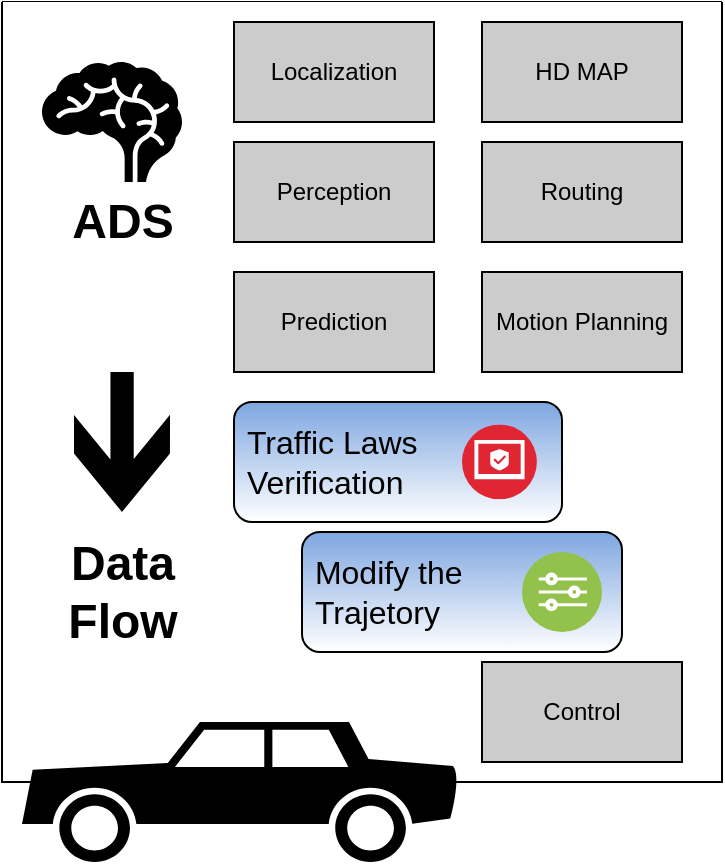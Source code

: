 <mxfile version="16.2.7" type="github">
  <diagram id="Ie1QT5mQ5Ervn-aYkjvt" name="Page-1">
    <mxGraphModel dx="942" dy="572" grid="1" gridSize="10" guides="1" tooltips="1" connect="1" arrows="1" fold="1" page="0" pageScale="1" pageWidth="827" pageHeight="1169" math="0" shadow="0">
      <root>
        <mxCell id="0" />
        <mxCell id="1" parent="0" />
        <mxCell id="rLdGX6JDhPVMlcY9tJA1-8" value="" style="swimlane;startSize=0;gradientColor=#ffffff;swimlaneFillColor=default;" vertex="1" parent="1">
          <mxGeometry x="200" y="210" width="360" height="390" as="geometry" />
        </mxCell>
        <mxCell id="rLdGX6JDhPVMlcY9tJA1-4" value="Perception" style="rounded=0;whiteSpace=wrap;html=1;fillColor=#CCCCCC;" vertex="1" parent="rLdGX6JDhPVMlcY9tJA1-8">
          <mxGeometry x="116" y="70" width="100" height="50" as="geometry" />
        </mxCell>
        <mxCell id="rLdGX6JDhPVMlcY9tJA1-2" value="Localization" style="rounded=0;whiteSpace=wrap;html=1;fillColor=#CCCCCC;" vertex="1" parent="rLdGX6JDhPVMlcY9tJA1-8">
          <mxGeometry x="116" y="10" width="100" height="50" as="geometry" />
        </mxCell>
        <mxCell id="rLdGX6JDhPVMlcY9tJA1-6" value="HD MAP" style="rounded=0;whiteSpace=wrap;html=1;fillColor=#CCCCCC;" vertex="1" parent="rLdGX6JDhPVMlcY9tJA1-8">
          <mxGeometry x="240" y="10" width="100" height="50" as="geometry" />
        </mxCell>
        <mxCell id="rLdGX6JDhPVMlcY9tJA1-10" value="Routing" style="rounded=0;whiteSpace=wrap;html=1;fillColor=#CCCCCC;" vertex="1" parent="rLdGX6JDhPVMlcY9tJA1-8">
          <mxGeometry x="240" y="70" width="100" height="50" as="geometry" />
        </mxCell>
        <mxCell id="rLdGX6JDhPVMlcY9tJA1-11" value="Prediction" style="rounded=0;whiteSpace=wrap;html=1;fillColor=#CCCCCC;" vertex="1" parent="rLdGX6JDhPVMlcY9tJA1-8">
          <mxGeometry x="116" y="135" width="100" height="50" as="geometry" />
        </mxCell>
        <mxCell id="rLdGX6JDhPVMlcY9tJA1-12" value="Motion Planning" style="rounded=0;whiteSpace=wrap;html=1;fillColor=#CCCCCC;" vertex="1" parent="rLdGX6JDhPVMlcY9tJA1-8">
          <mxGeometry x="240" y="135" width="100" height="50" as="geometry" />
        </mxCell>
        <mxCell id="rLdGX6JDhPVMlcY9tJA1-38" value="" style="shape=mxgraph.signs.healthcare.brain;html=1;pointerEvents=1;fillColor=#000000;strokeColor=none;verticalLabelPosition=bottom;verticalAlign=top;align=center;sketch=0;" vertex="1" parent="rLdGX6JDhPVMlcY9tJA1-8">
          <mxGeometry x="20" y="30" width="70" height="60" as="geometry" />
        </mxCell>
        <mxCell id="rLdGX6JDhPVMlcY9tJA1-5" value="Control" style="rounded=0;whiteSpace=wrap;html=1;fillColor=#CCCCCC;" vertex="1" parent="rLdGX6JDhPVMlcY9tJA1-8">
          <mxGeometry x="240" y="330" width="100" height="50" as="geometry" />
        </mxCell>
        <mxCell id="rLdGX6JDhPVMlcY9tJA1-53" value="ADS" style="text;strokeColor=none;fillColor=none;html=1;fontSize=24;fontStyle=1;verticalAlign=middle;align=center;" vertex="1" parent="rLdGX6JDhPVMlcY9tJA1-8">
          <mxGeometry x="10" y="90" width="100" height="40" as="geometry" />
        </mxCell>
        <mxCell id="rLdGX6JDhPVMlcY9tJA1-56" value="" style="shape=mxgraph.signs.travel.arrow_south;html=1;pointerEvents=1;fillColor=#000000;strokeColor=none;verticalLabelPosition=bottom;verticalAlign=top;align=center;sketch=0;fontSize=17;" vertex="1" parent="rLdGX6JDhPVMlcY9tJA1-8">
          <mxGeometry x="36" y="185" width="48" height="70" as="geometry" />
        </mxCell>
        <mxCell id="rLdGX6JDhPVMlcY9tJA1-58" value="&lt;div&gt;Data &lt;br&gt;&lt;/div&gt;&lt;div&gt;Flow&lt;/div&gt;" style="text;strokeColor=none;fillColor=none;html=1;fontSize=24;fontStyle=1;verticalAlign=middle;align=center;" vertex="1" parent="rLdGX6JDhPVMlcY9tJA1-8">
          <mxGeometry x="18" y="260" width="84" height="70" as="geometry" />
        </mxCell>
        <mxCell id="rLdGX6JDhPVMlcY9tJA1-65" value="&lt;div style=&quot;font-size: 16px&quot; align=&quot;left&quot;&gt;&lt;font style=&quot;font-size: 16px&quot;&gt;&amp;nbsp;Traffic Laws&lt;/font&gt;&lt;/div&gt;&lt;div style=&quot;font-size: 16px&quot; align=&quot;left&quot;&gt;&lt;font style=&quot;font-size: 16px&quot;&gt;&amp;nbsp;Verification&lt;/font&gt;&lt;/div&gt;" style="rounded=1;whiteSpace=wrap;html=1;gradientColor=#ffffff;align=left;fillColor=#7EA6E0;" vertex="1" parent="rLdGX6JDhPVMlcY9tJA1-8">
          <mxGeometry x="116" y="200" width="164" height="60" as="geometry" />
        </mxCell>
        <mxCell id="rLdGX6JDhPVMlcY9tJA1-67" value="&lt;div style=&quot;font-size: 16px&quot;&gt;&lt;font style=&quot;font-size: 16px&quot;&gt;&amp;nbsp;Modify the &lt;br&gt;&lt;/font&gt;&lt;/div&gt;&lt;div style=&quot;font-size: 16px&quot;&gt;&lt;font style=&quot;font-size: 16px&quot;&gt;&amp;nbsp;Trajetory&lt;/font&gt;&lt;/div&gt;" style="rounded=1;whiteSpace=wrap;html=1;gradientColor=#ffffff;align=left;fillColor=#7EA6E0;" vertex="1" parent="rLdGX6JDhPVMlcY9tJA1-8">
          <mxGeometry x="150" y="265" width="160" height="60" as="geometry" />
        </mxCell>
        <mxCell id="rLdGX6JDhPVMlcY9tJA1-66" value="" style="aspect=fixed;perimeter=ellipsePerimeter;html=1;align=center;shadow=0;dashed=0;fontColor=#4277BB;labelBackgroundColor=#ffffff;fontSize=12;spacingTop=3;image;image=img/lib/ibm/security/trustend_computing.svg;gradientColor=#ffffff;" vertex="1" parent="rLdGX6JDhPVMlcY9tJA1-8">
          <mxGeometry x="230" y="211.25" width="37.5" height="37.5" as="geometry" />
        </mxCell>
        <mxCell id="rLdGX6JDhPVMlcY9tJA1-68" value="" style="aspect=fixed;perimeter=ellipsePerimeter;html=1;align=center;shadow=0;dashed=0;fontColor=#4277BB;labelBackgroundColor=#ffffff;fontSize=12;spacingTop=3;image;image=img/lib/ibm/vpc/Rules.svg;gradientColor=#ffffff;" vertex="1" parent="rLdGX6JDhPVMlcY9tJA1-8">
          <mxGeometry x="260" y="275" width="40" height="40" as="geometry" />
        </mxCell>
        <mxCell id="rLdGX6JDhPVMlcY9tJA1-37" value="" style="shape=mxgraph.signs.transportation.car_2;html=1;pointerEvents=1;fillColor=#000000;strokeColor=none;verticalLabelPosition=bottom;verticalAlign=top;align=center;sketch=0;" vertex="1" parent="1">
          <mxGeometry x="210" y="570" width="220" height="70" as="geometry" />
        </mxCell>
      </root>
    </mxGraphModel>
  </diagram>
</mxfile>
